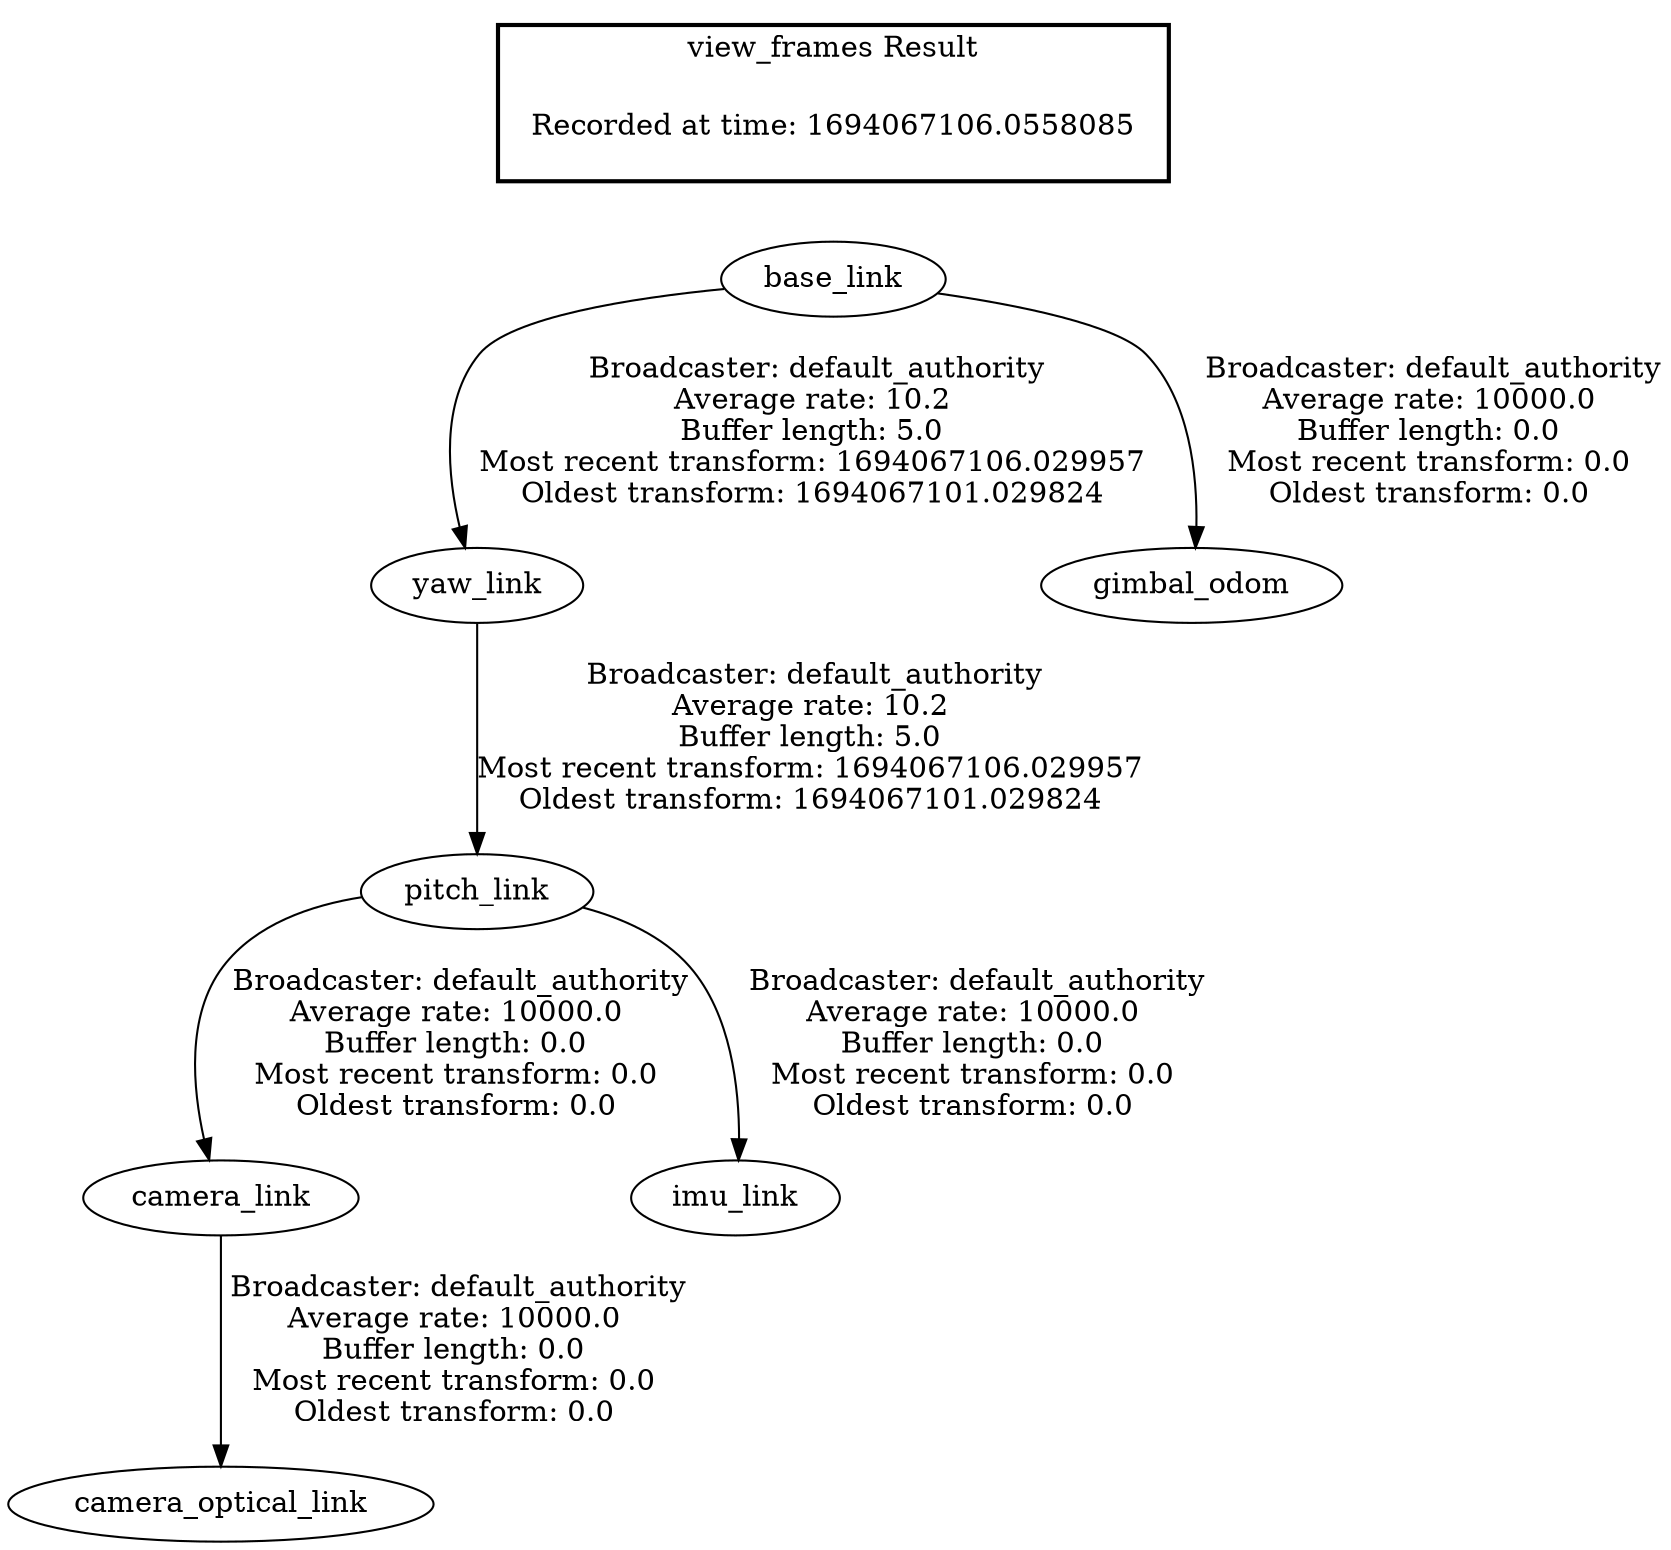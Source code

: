 digraph G {
"pitch_link" -> "camera_link"[label=" Broadcaster: default_authority\nAverage rate: 10000.0\nBuffer length: 0.0\nMost recent transform: 0.0\nOldest transform: 0.0\n"];
"yaw_link" -> "pitch_link"[label=" Broadcaster: default_authority\nAverage rate: 10.2\nBuffer length: 5.0\nMost recent transform: 1694067106.029957\nOldest transform: 1694067101.029824\n"];
"camera_link" -> "camera_optical_link"[label=" Broadcaster: default_authority\nAverage rate: 10000.0\nBuffer length: 0.0\nMost recent transform: 0.0\nOldest transform: 0.0\n"];
"pitch_link" -> "imu_link"[label=" Broadcaster: default_authority\nAverage rate: 10000.0\nBuffer length: 0.0\nMost recent transform: 0.0\nOldest transform: 0.0\n"];
"base_link" -> "gimbal_odom"[label=" Broadcaster: default_authority\nAverage rate: 10000.0\nBuffer length: 0.0\nMost recent transform: 0.0\nOldest transform: 0.0\n"];
"base_link" -> "yaw_link"[label=" Broadcaster: default_authority\nAverage rate: 10.2\nBuffer length: 5.0\nMost recent transform: 1694067106.029957\nOldest transform: 1694067101.029824\n"];
edge [style=invis];
 subgraph cluster_legend { style=bold; color=black; label ="view_frames Result";
"Recorded at time: 1694067106.0558085"[ shape=plaintext ] ;
}->"base_link";
}